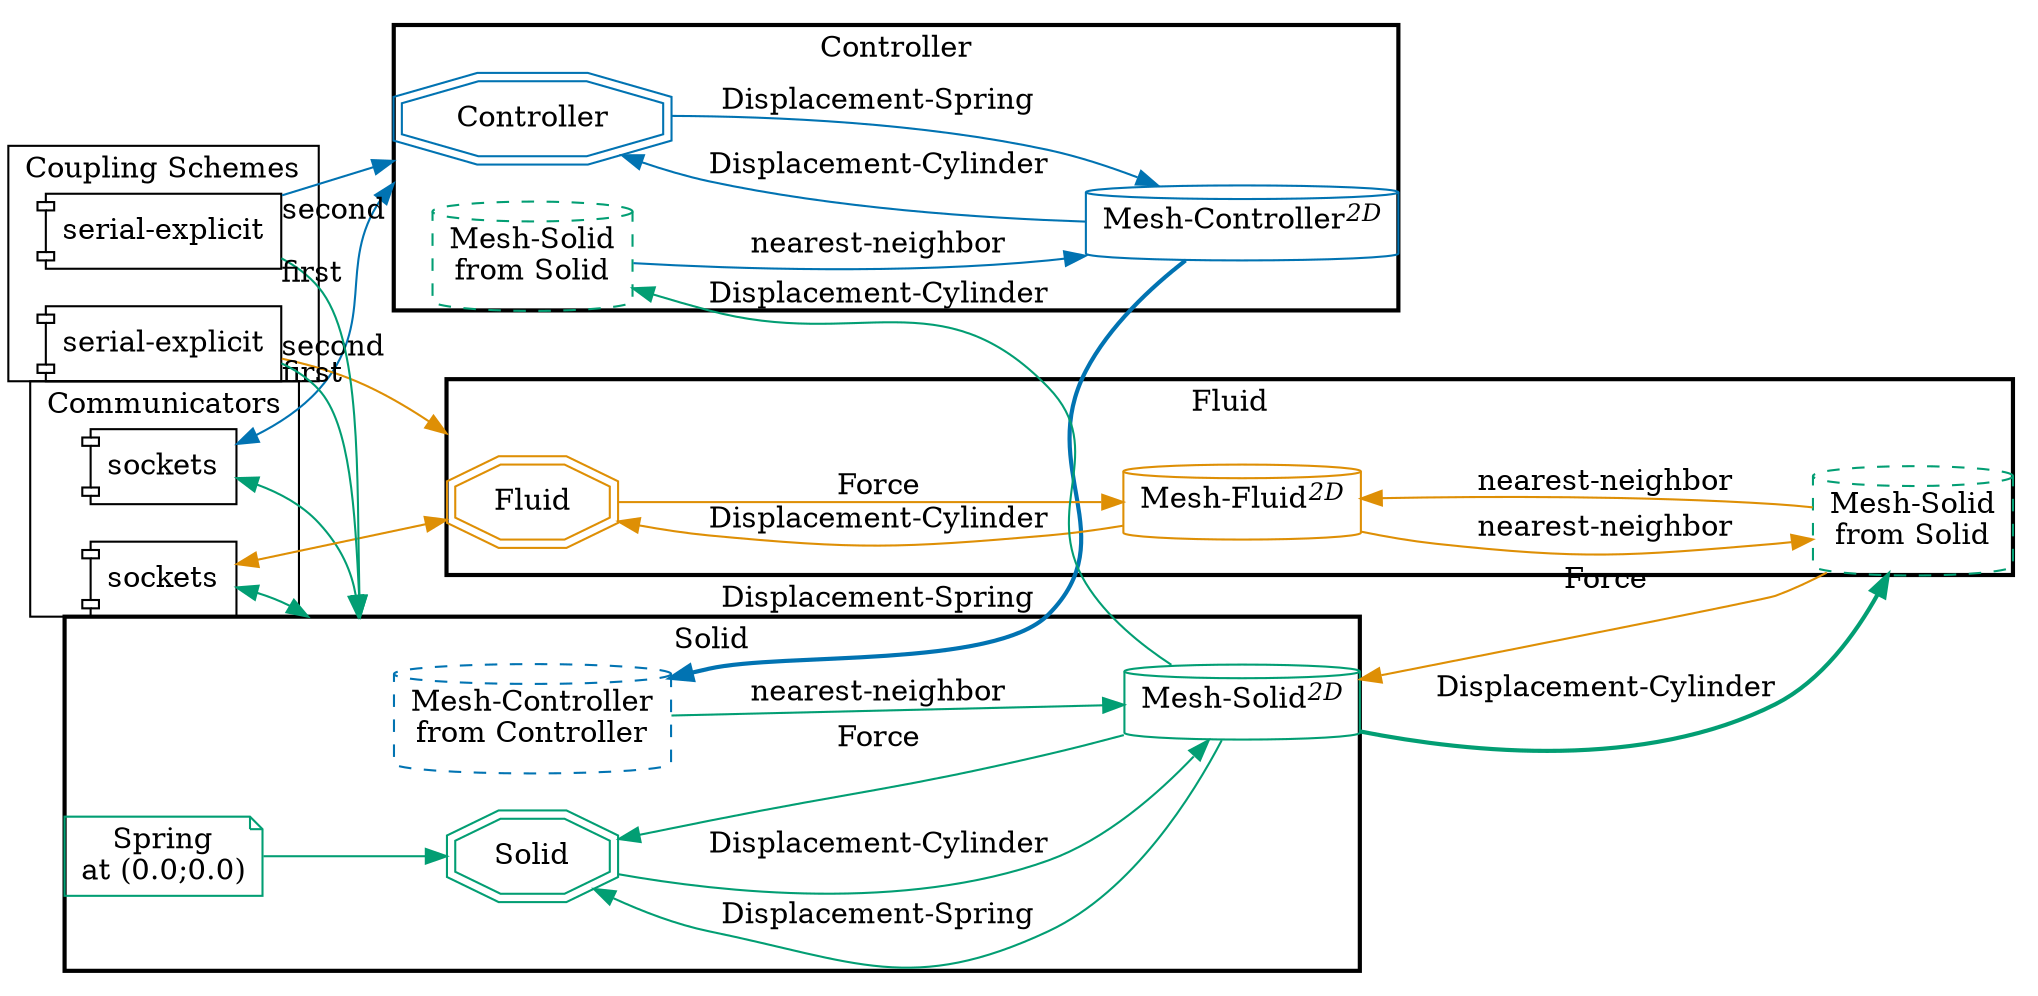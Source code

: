 digraph G {
compound=True;
layout=dot;
margin=0;
overlap=scale;
rankdir=LR;
splines=true;
subgraph cluster_m2n {
label="Communicators";
"m2n-Controller-Solid" [label="sockets", shape=component];
"m2n-Fluid-Solid" [label="sockets", shape=component];
}

subgraph cluster_cpl {
label="Coupling Schemes";
"cpl-Fluid-Solid" [label="serial-explicit", shape=component];
"cpl-Solid-Controller" [label="serial-explicit", shape=component];
}

subgraph cluster_Controller {
label="Controller";
style=bold;
"Controller" [color="#0173B2", shape=doubleoctagon];
"Controller-Mesh-Controller" [color="#0173B2", label=<Mesh-Controller<SUP><I>2D</I></SUP>>, shape=cylinder];
"Controller-Mesh-Solid" [color="#029E73", label="Mesh-Solid
from Solid", shape=cylinder, style=dashed];
"Controller-Mesh-Controller" -> "Controller"  [color="#0173B2", label="Displacement-Cylinder", tooltip=vector];
"Controller" -> "Controller-Mesh-Controller"  [color="#0173B2", label="Displacement-Spring", tooltip=vector];
"Controller-Mesh-Solid" -> "Controller-Mesh-Controller"  [color="#0173B2", label="nearest-neighbor"];
}

subgraph cluster_Fluid {
label="Fluid";
style=bold;
"Fluid" [color="#DE8F05", shape=doubleoctagon];
"Fluid-Mesh-Fluid" [color="#DE8F05", label=<Mesh-Fluid<SUP><I>2D</I></SUP>>, shape=cylinder];
"Fluid-Mesh-Solid" [color="#029E73", label="Mesh-Solid
from Solid", shape=cylinder, style=dashed];
"Fluid-Mesh-Fluid" -> "Fluid"  [color="#DE8F05", label="Displacement-Cylinder", tooltip=vector];
"Fluid" -> "Fluid-Mesh-Fluid"  [color="#DE8F05", label="Force", tooltip=vector];
"Fluid-Mesh-Solid" -> "Fluid-Mesh-Fluid"  [color="#DE8F05", label="nearest-neighbor"];
"Fluid-Mesh-Fluid" -> "Fluid-Mesh-Solid"  [color="#DE8F05", label="nearest-neighbor"];
}

subgraph cluster_Solid {
label="Solid";
style=bold;
"Solid" [color="#029E73", shape=doubleoctagon];
"Solid-Mesh-Solid" [color="#029E73", label=<Mesh-Solid<SUP><I>2D</I></SUP>>, shape=cylinder];
"Solid-Mesh-Controller" [color="#0173B2", label="Mesh-Controller
from Controller", shape=cylinder, style=dashed];
"Solid-Mesh-Solid" -> "Solid"  [color="#029E73", label="Force", tooltip=vector];
"Solid-Mesh-Solid" -> "Solid"  [color="#029E73", label="Displacement-Spring", tooltip=vector];
"Solid" -> "Solid-Mesh-Solid"  [color="#029E73", label="Displacement-Cylinder", tooltip=vector];
"Solid-WP-Spring" [color="#029E73", label="Spring
at (0.0;0.0)", shape=note];
"Solid-WP-Spring" -> "Solid"  [color="#029E73"];
"Solid-Mesh-Controller" -> "Solid-Mesh-Solid"  [color="#029E73", label="nearest-neighbor"];
}

"m2n-Controller-Solid" -> "Controller"  [color="#0173B2", dir=both, lhead=cluster_Controller];
"m2n-Controller-Solid" -> "Solid"  [color="#029E73", dir=both, lhead=cluster_Solid];
"m2n-Fluid-Solid" -> "Fluid"  [color="#DE8F05", dir=both, lhead=cluster_Fluid];
"m2n-Fluid-Solid" -> "Solid"  [color="#029E73", dir=both, lhead=cluster_Solid];
"cpl-Fluid-Solid" -> "Fluid"  [color="#DE8F05", lhead=cluster_Fluid, taillabel="first"];
"cpl-Fluid-Solid" -> "Solid"  [color="#029E73", lhead=cluster_Solid, taillabel="second"];
"Fluid-Mesh-Solid" -> "Solid-Mesh-Solid"  [color="#DE8F05", label="Force", style="", tooltip=vector];
"Solid-Mesh-Solid" -> "Fluid-Mesh-Solid"  [color="#029E73", label="Displacement-Cylinder", style=bold, tooltip="vector initialized"];
"cpl-Solid-Controller" -> "Solid"  [color="#029E73", lhead=cluster_Solid, taillabel="first"];
"cpl-Solid-Controller" -> "Controller"  [color="#0173B2", lhead=cluster_Controller, taillabel="second"];
"Controller-Mesh-Controller" -> "Solid-Mesh-Controller"  [color="#0173B2", label="Displacement-Spring", style=bold, tooltip="vector initialized"];
"Solid-Mesh-Solid" -> "Controller-Mesh-Solid"  [color="#029E73", label="Displacement-Cylinder", style="", tooltip=vector];
}
